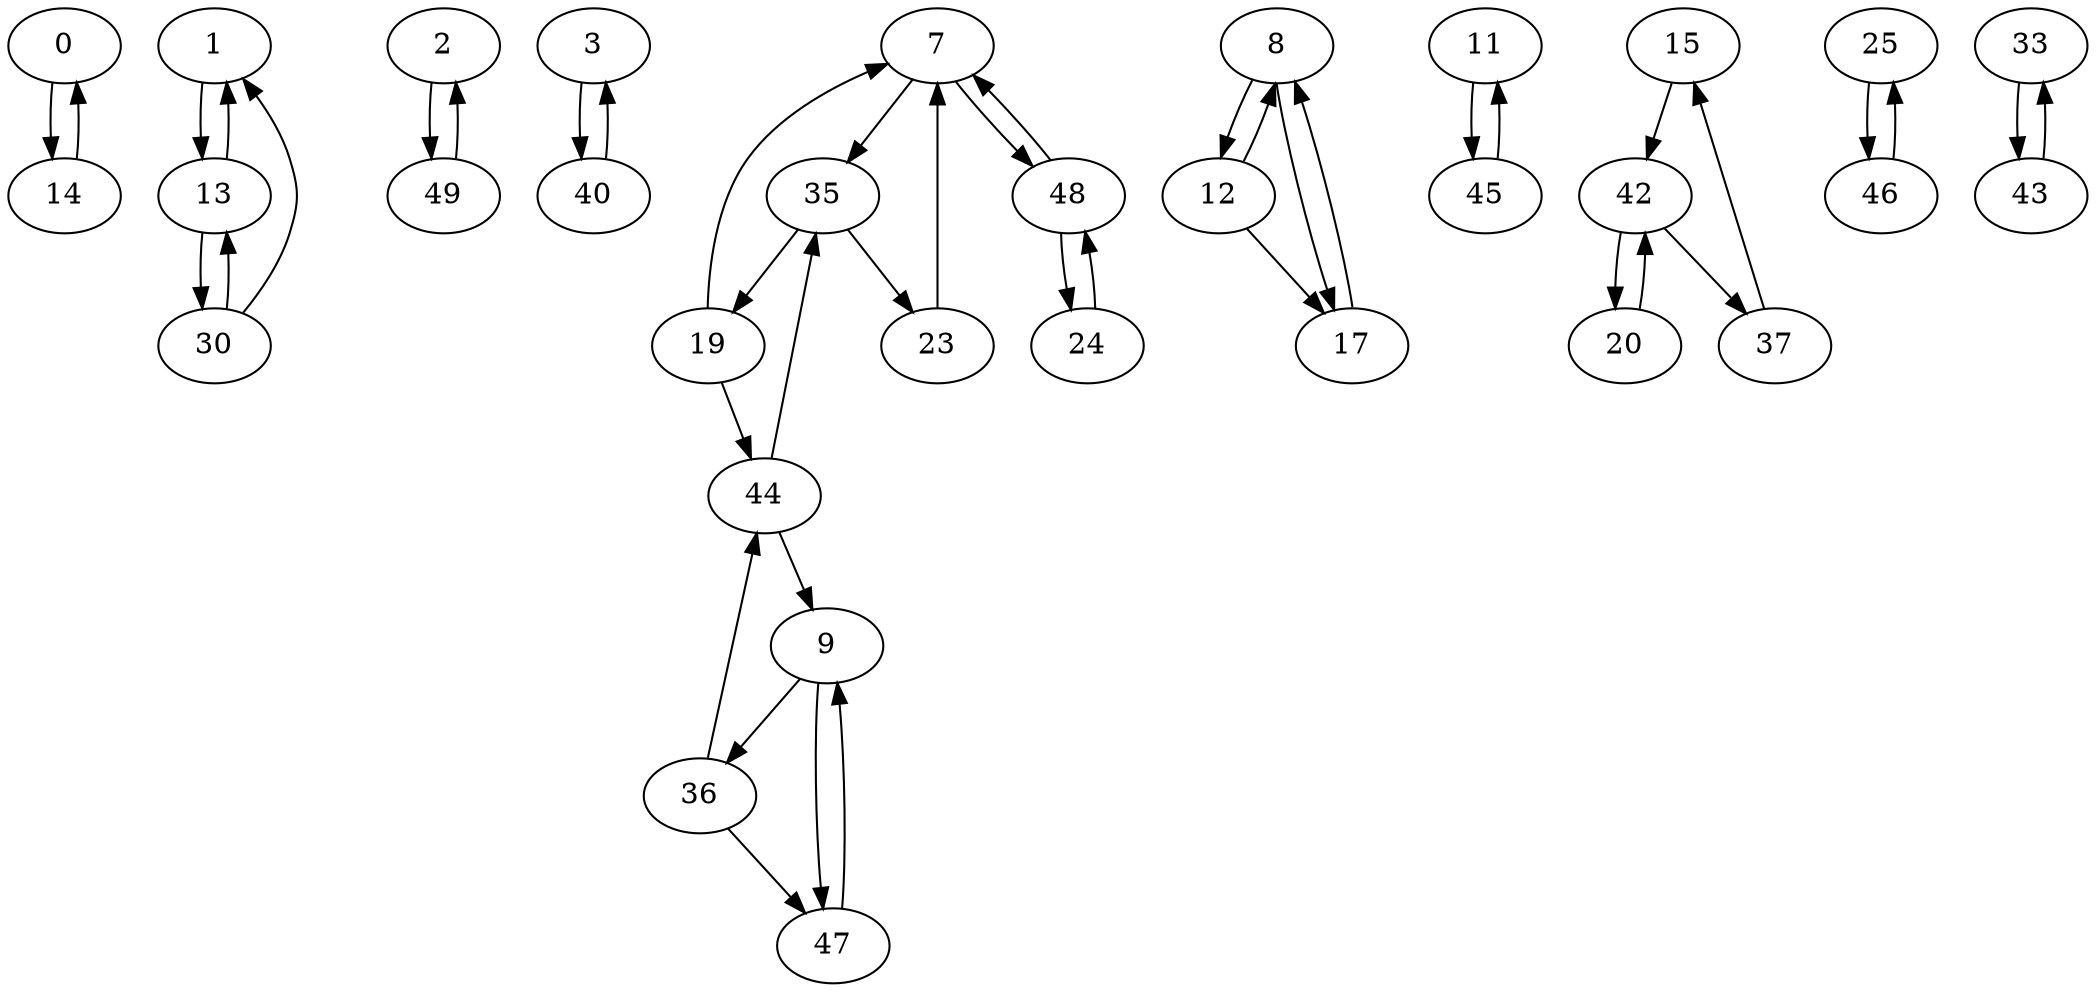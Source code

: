 digraph G {
  0 -> 14;
  1 -> 13;
  2 -> 49;
  3 -> 40;
  7 -> 35;
  7 -> 48;
  8 -> 12;
  8 -> 17;
  9 -> 36;
  9 -> 47;
  11 -> 45;
  12 -> 8;
  12 -> 17;
  13 -> 1;
  13 -> 30;
  14 -> 0;
  15 -> 42;
  17 -> 8;
  19 -> 7;
  19 -> 44;
  20 -> 42;
  23 -> 7;
  24 -> 48;
  25 -> 46;
  30 -> 1;
  30 -> 13;
  33 -> 43;
  35 -> 19;
  35 -> 23;
  36 -> 44;
  36 -> 47;
  37 -> 15;
  40 -> 3;
  42 -> 20;
  42 -> 37;
  43 -> 33;
  44 -> 9;
  44 -> 35;
  45 -> 11;
  46 -> 25;
  47 -> 9;
  48 -> 7;
  48 -> 24;
  49 -> 2;
}